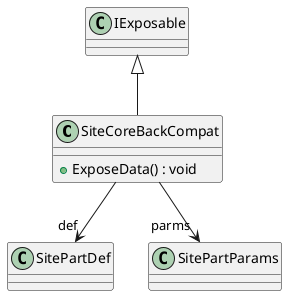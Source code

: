 @startuml
class SiteCoreBackCompat {
    + ExposeData() : void
}
IExposable <|-- SiteCoreBackCompat
SiteCoreBackCompat --> "def" SitePartDef
SiteCoreBackCompat --> "parms" SitePartParams
@enduml
